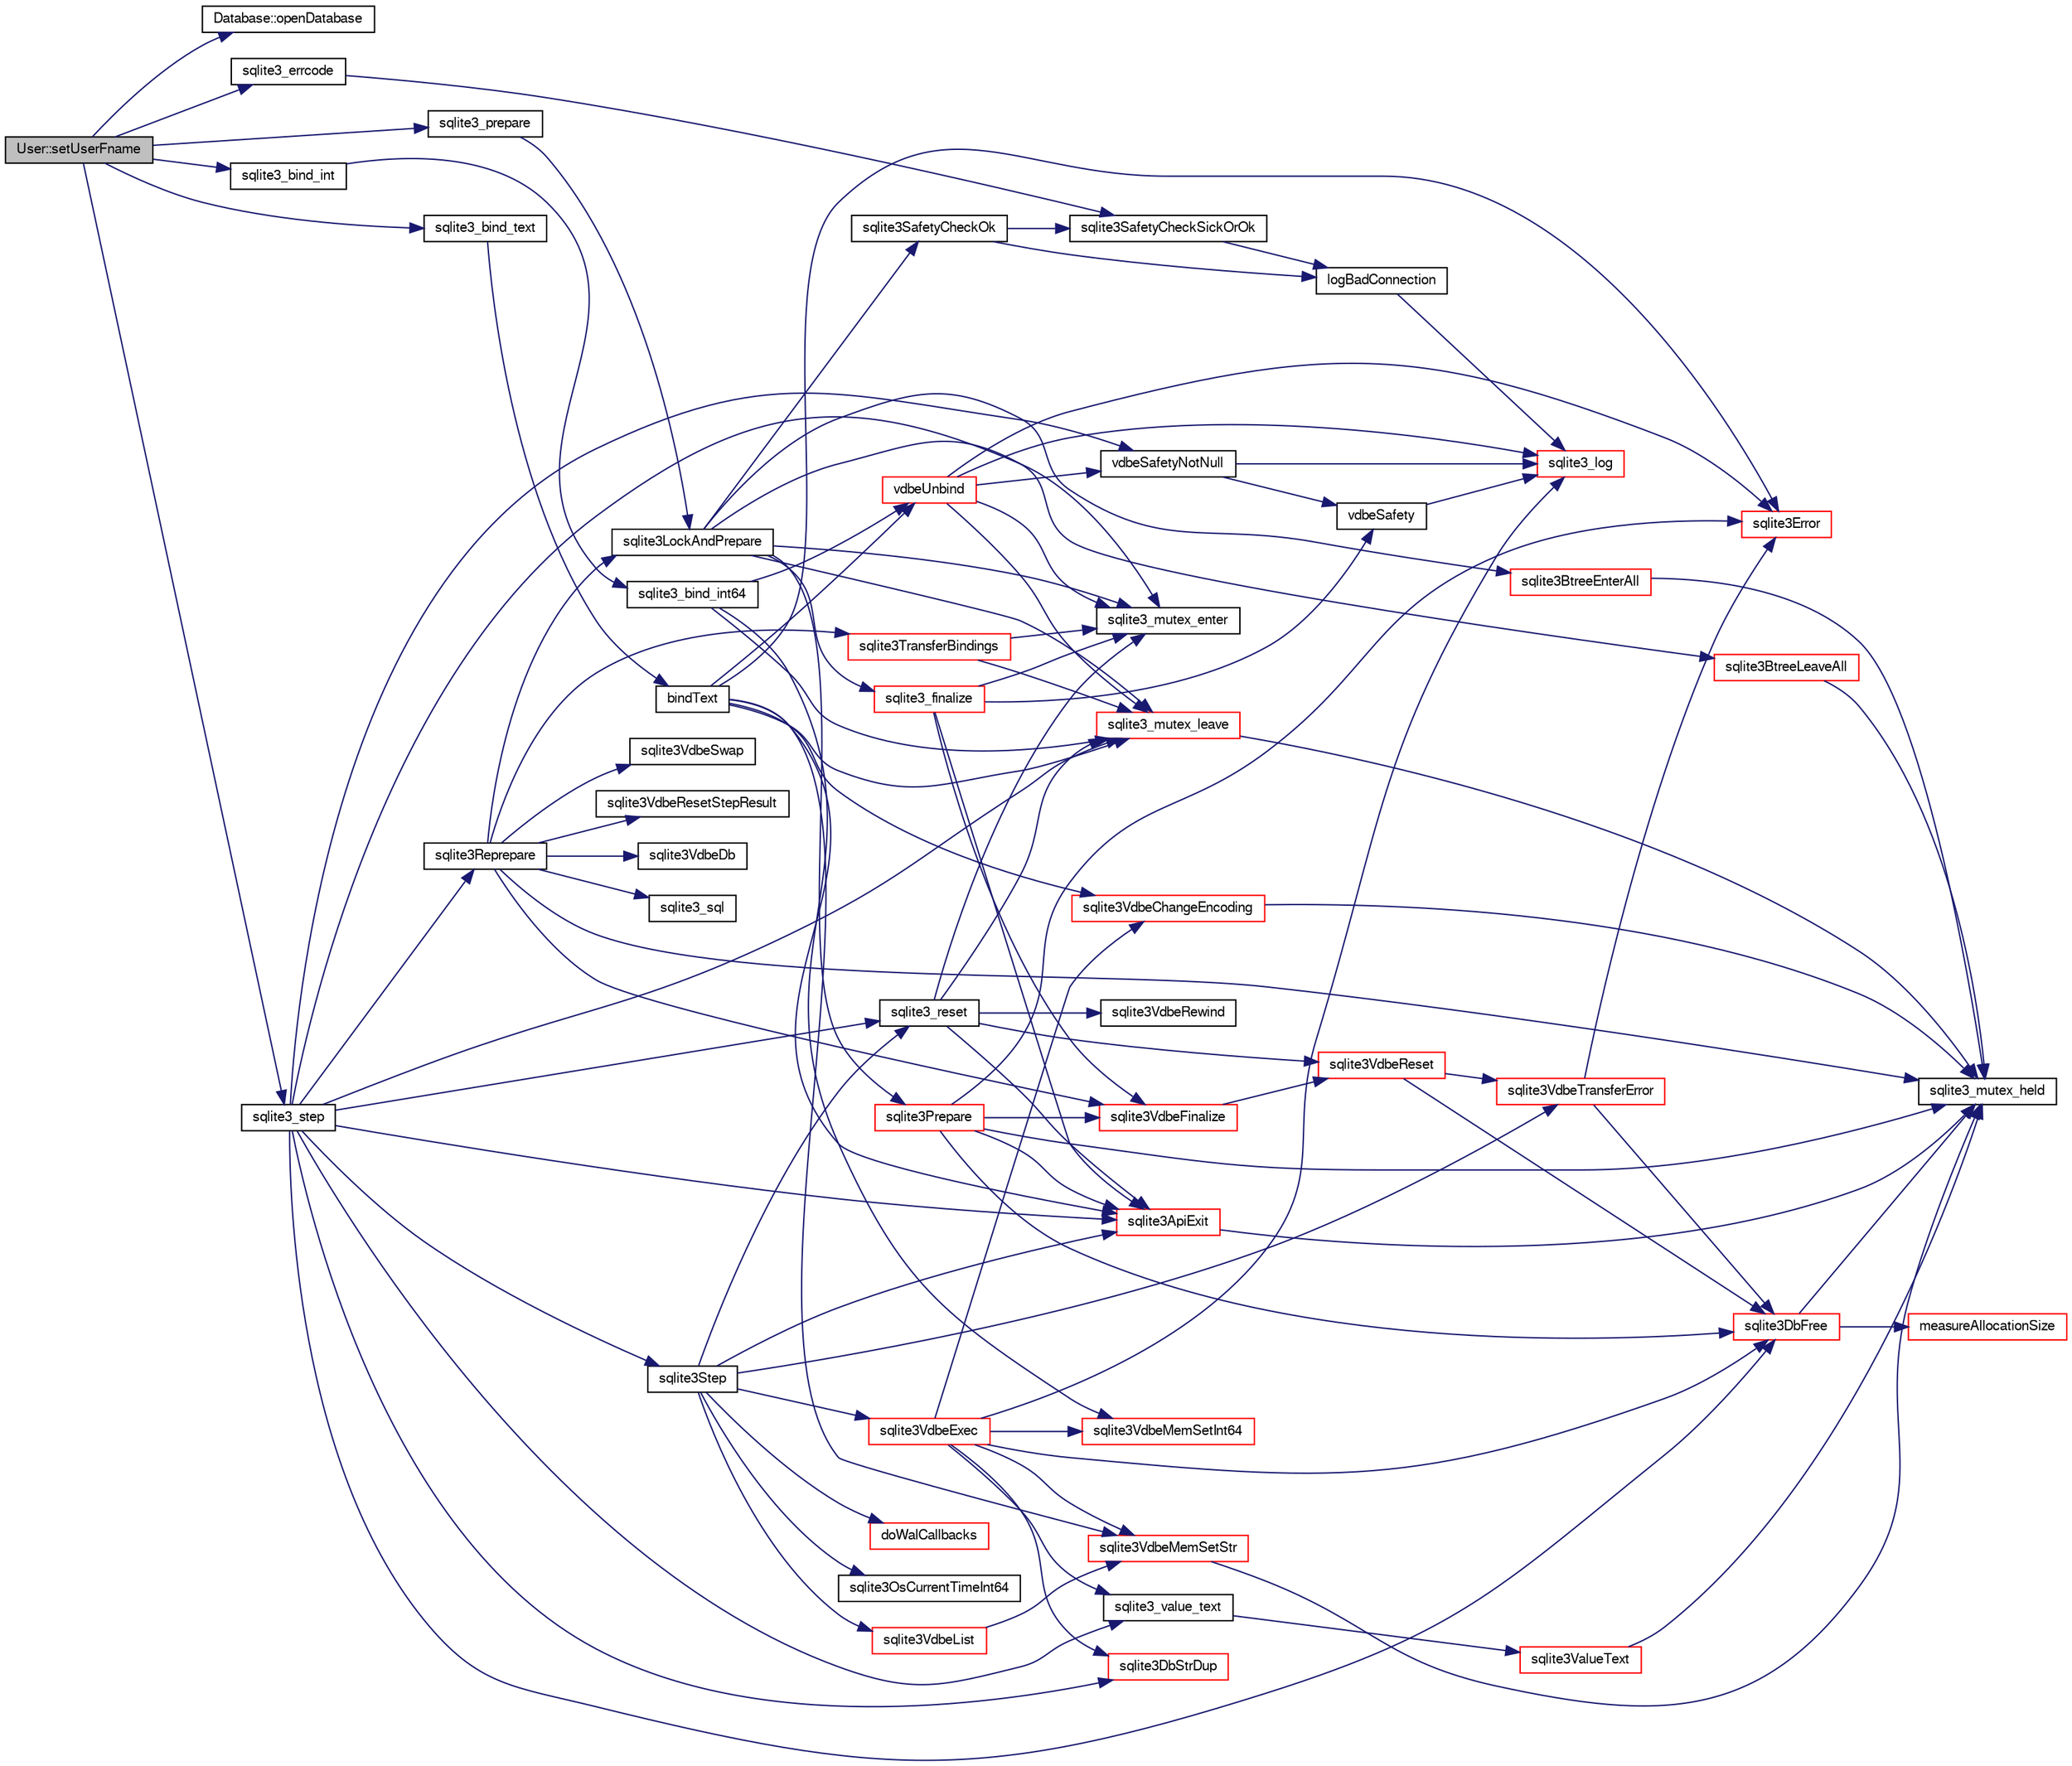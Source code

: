digraph "User::setUserFname"
{
  edge [fontname="FreeSans",fontsize="10",labelfontname="FreeSans",labelfontsize="10"];
  node [fontname="FreeSans",fontsize="10",shape=record];
  rankdir="LR";
  Node1944 [label="User::setUserFname",height=0.2,width=0.4,color="black", fillcolor="grey75", style="filled", fontcolor="black"];
  Node1944 -> Node1945 [color="midnightblue",fontsize="10",style="solid",fontname="FreeSans"];
  Node1945 [label="Database::openDatabase",height=0.2,width=0.4,color="black", fillcolor="white", style="filled",URL="$classDatabase.html#aef36ad74d0bf64a091206dba2e27a54e"];
  Node1944 -> Node1946 [color="midnightblue",fontsize="10",style="solid",fontname="FreeSans"];
  Node1946 [label="sqlite3_prepare",height=0.2,width=0.4,color="black", fillcolor="white", style="filled",URL="$sqlite3_8c.html#a8c39e7b9dbeff01f0a399b46d4b29f1c"];
  Node1946 -> Node1947 [color="midnightblue",fontsize="10",style="solid",fontname="FreeSans"];
  Node1947 [label="sqlite3LockAndPrepare",height=0.2,width=0.4,color="black", fillcolor="white", style="filled",URL="$sqlite3_8c.html#a5db1ec5589aa2b02c6d979211a8789bd"];
  Node1947 -> Node1948 [color="midnightblue",fontsize="10",style="solid",fontname="FreeSans"];
  Node1948 [label="sqlite3SafetyCheckOk",height=0.2,width=0.4,color="black", fillcolor="white", style="filled",URL="$sqlite3_8c.html#ab15308423296d719d75dca4c0ef182a7"];
  Node1948 -> Node1949 [color="midnightblue",fontsize="10",style="solid",fontname="FreeSans"];
  Node1949 [label="logBadConnection",height=0.2,width=0.4,color="black", fillcolor="white", style="filled",URL="$sqlite3_8c.html#a8aa249fac852b22bb1227e2bc2921f11"];
  Node1949 -> Node1950 [color="midnightblue",fontsize="10",style="solid",fontname="FreeSans"];
  Node1950 [label="sqlite3_log",height=0.2,width=0.4,color="red", fillcolor="white", style="filled",URL="$sqlite3_8c.html#a298c9699bf9c143662c6b1fec4b2dc3b"];
  Node1948 -> Node2232 [color="midnightblue",fontsize="10",style="solid",fontname="FreeSans"];
  Node2232 [label="sqlite3SafetyCheckSickOrOk",height=0.2,width=0.4,color="black", fillcolor="white", style="filled",URL="$sqlite3_8c.html#ac1fff729aec147d9825a4930042a626b"];
  Node2232 -> Node1949 [color="midnightblue",fontsize="10",style="solid",fontname="FreeSans"];
  Node1947 -> Node1966 [color="midnightblue",fontsize="10",style="solid",fontname="FreeSans"];
  Node1966 [label="sqlite3_mutex_enter",height=0.2,width=0.4,color="black", fillcolor="white", style="filled",URL="$sqlite3_8c.html#a1c12cde690bd89f104de5cbad12a6bf5"];
  Node1947 -> Node2233 [color="midnightblue",fontsize="10",style="solid",fontname="FreeSans"];
  Node2233 [label="sqlite3BtreeEnterAll",height=0.2,width=0.4,color="red", fillcolor="white", style="filled",URL="$sqlite3_8c.html#a7e8c5e623a61d322d3622c3e6202d735"];
  Node2233 -> Node1960 [color="midnightblue",fontsize="10",style="solid",fontname="FreeSans"];
  Node1960 [label="sqlite3_mutex_held",height=0.2,width=0.4,color="black", fillcolor="white", style="filled",URL="$sqlite3_8c.html#acf77da68932b6bc163c5e68547ecc3e7"];
  Node1947 -> Node2239 [color="midnightblue",fontsize="10",style="solid",fontname="FreeSans"];
  Node2239 [label="sqlite3Prepare",height=0.2,width=0.4,color="red", fillcolor="white", style="filled",URL="$sqlite3_8c.html#acb25890858d0bf4b12eb7aae569f0c7b"];
  Node2239 -> Node1960 [color="midnightblue",fontsize="10",style="solid",fontname="FreeSans"];
  Node2239 -> Node2164 [color="midnightblue",fontsize="10",style="solid",fontname="FreeSans"];
  Node2164 [label="sqlite3ApiExit",height=0.2,width=0.4,color="red", fillcolor="white", style="filled",URL="$sqlite3_8c.html#ae5a967ec6172298db98b6090bbd1dd9b"];
  Node2164 -> Node1960 [color="midnightblue",fontsize="10",style="solid",fontname="FreeSans"];
  Node2239 -> Node1959 [color="midnightblue",fontsize="10",style="solid",fontname="FreeSans"];
  Node1959 [label="sqlite3DbFree",height=0.2,width=0.4,color="red", fillcolor="white", style="filled",URL="$sqlite3_8c.html#ac70ab821a6607b4a1b909582dc37a069"];
  Node1959 -> Node1960 [color="midnightblue",fontsize="10",style="solid",fontname="FreeSans"];
  Node1959 -> Node1961 [color="midnightblue",fontsize="10",style="solid",fontname="FreeSans"];
  Node1961 [label="measureAllocationSize",height=0.2,width=0.4,color="red", fillcolor="white", style="filled",URL="$sqlite3_8c.html#a45731e644a22fdb756e2b6337224217a"];
  Node2239 -> Node2784 [color="midnightblue",fontsize="10",style="solid",fontname="FreeSans"];
  Node2784 [label="sqlite3VdbeFinalize",height=0.2,width=0.4,color="red", fillcolor="white", style="filled",URL="$sqlite3_8c.html#af81e0c8d03b71610d3a826469f67bbd4"];
  Node2784 -> Node2280 [color="midnightblue",fontsize="10",style="solid",fontname="FreeSans"];
  Node2280 [label="sqlite3VdbeReset",height=0.2,width=0.4,color="red", fillcolor="white", style="filled",URL="$sqlite3_8c.html#a315a913742f7267f90d46d41446353b1"];
  Node2280 -> Node2578 [color="midnightblue",fontsize="10",style="solid",fontname="FreeSans"];
  Node2578 [label="sqlite3VdbeTransferError",height=0.2,width=0.4,color="red", fillcolor="white", style="filled",URL="$sqlite3_8c.html#aaf4a567b51602bb6d7bb150e6c72de69"];
  Node2578 -> Node2166 [color="midnightblue",fontsize="10",style="solid",fontname="FreeSans"];
  Node2166 [label="sqlite3Error",height=0.2,width=0.4,color="red", fillcolor="white", style="filled",URL="$sqlite3_8c.html#a4ba5e8be78db50d5538dcaa45bcf74d3"];
  Node2578 -> Node1959 [color="midnightblue",fontsize="10",style="solid",fontname="FreeSans"];
  Node2280 -> Node1959 [color="midnightblue",fontsize="10",style="solid",fontname="FreeSans"];
  Node2239 -> Node2166 [color="midnightblue",fontsize="10",style="solid",fontname="FreeSans"];
  Node1947 -> Node2796 [color="midnightblue",fontsize="10",style="solid",fontname="FreeSans"];
  Node2796 [label="sqlite3_finalize",height=0.2,width=0.4,color="red", fillcolor="white", style="filled",URL="$sqlite3_8c.html#a801195c0f771d40bb4be1e40f3b88945"];
  Node2796 -> Node2277 [color="midnightblue",fontsize="10",style="solid",fontname="FreeSans"];
  Node2277 [label="vdbeSafety",height=0.2,width=0.4,color="black", fillcolor="white", style="filled",URL="$sqlite3_8c.html#ad376f1aa66b2801fa8fb2fb134f370fd"];
  Node2277 -> Node1950 [color="midnightblue",fontsize="10",style="solid",fontname="FreeSans"];
  Node2796 -> Node1966 [color="midnightblue",fontsize="10",style="solid",fontname="FreeSans"];
  Node2796 -> Node2784 [color="midnightblue",fontsize="10",style="solid",fontname="FreeSans"];
  Node2796 -> Node2164 [color="midnightblue",fontsize="10",style="solid",fontname="FreeSans"];
  Node1947 -> Node2500 [color="midnightblue",fontsize="10",style="solid",fontname="FreeSans"];
  Node2500 [label="sqlite3BtreeLeaveAll",height=0.2,width=0.4,color="red", fillcolor="white", style="filled",URL="$sqlite3_8c.html#a282e5f429eee8e0aebc7d18068ebccd2"];
  Node2500 -> Node1960 [color="midnightblue",fontsize="10",style="solid",fontname="FreeSans"];
  Node1947 -> Node1968 [color="midnightblue",fontsize="10",style="solid",fontname="FreeSans"];
  Node1968 [label="sqlite3_mutex_leave",height=0.2,width=0.4,color="red", fillcolor="white", style="filled",URL="$sqlite3_8c.html#a5838d235601dbd3c1fa993555c6bcc93"];
  Node1968 -> Node1960 [color="midnightblue",fontsize="10",style="solid",fontname="FreeSans"];
  Node1944 -> Node2845 [color="midnightblue",fontsize="10",style="solid",fontname="FreeSans"];
  Node2845 [label="sqlite3_errcode",height=0.2,width=0.4,color="black", fillcolor="white", style="filled",URL="$sqlite3_8c.html#a79bd13f5c8b7a6ccc6fd76fc7fc2104c"];
  Node2845 -> Node2232 [color="midnightblue",fontsize="10",style="solid",fontname="FreeSans"];
  Node1944 -> Node2900 [color="midnightblue",fontsize="10",style="solid",fontname="FreeSans"];
  Node2900 [label="sqlite3_bind_text",height=0.2,width=0.4,color="black", fillcolor="white", style="filled",URL="$sqlite3_8c.html#a7f416198db2464a6c96a4ef679d19b1f"];
  Node2900 -> Node2901 [color="midnightblue",fontsize="10",style="solid",fontname="FreeSans"];
  Node2901 [label="bindText",height=0.2,width=0.4,color="black", fillcolor="white", style="filled",URL="$sqlite3_8c.html#acdec2c68ea6b14a08bcfea9cfd32b2f2"];
  Node2901 -> Node2902 [color="midnightblue",fontsize="10",style="solid",fontname="FreeSans"];
  Node2902 [label="vdbeUnbind",height=0.2,width=0.4,color="red", fillcolor="white", style="filled",URL="$sqlite3_8c.html#ae3ca3d8a878660305a0efd0c73c9f064"];
  Node2902 -> Node2276 [color="midnightblue",fontsize="10",style="solid",fontname="FreeSans"];
  Node2276 [label="vdbeSafetyNotNull",height=0.2,width=0.4,color="black", fillcolor="white", style="filled",URL="$sqlite3_8c.html#a018448275e86f09d8af8033cec4cafdf"];
  Node2276 -> Node1950 [color="midnightblue",fontsize="10",style="solid",fontname="FreeSans"];
  Node2276 -> Node2277 [color="midnightblue",fontsize="10",style="solid",fontname="FreeSans"];
  Node2902 -> Node1966 [color="midnightblue",fontsize="10",style="solid",fontname="FreeSans"];
  Node2902 -> Node2166 [color="midnightblue",fontsize="10",style="solid",fontname="FreeSans"];
  Node2902 -> Node1968 [color="midnightblue",fontsize="10",style="solid",fontname="FreeSans"];
  Node2902 -> Node1950 [color="midnightblue",fontsize="10",style="solid",fontname="FreeSans"];
  Node2901 -> Node2068 [color="midnightblue",fontsize="10",style="solid",fontname="FreeSans"];
  Node2068 [label="sqlite3VdbeMemSetStr",height=0.2,width=0.4,color="red", fillcolor="white", style="filled",URL="$sqlite3_8c.html#a9697bec7c3b512483638ea3646191d7d"];
  Node2068 -> Node1960 [color="midnightblue",fontsize="10",style="solid",fontname="FreeSans"];
  Node2901 -> Node2051 [color="midnightblue",fontsize="10",style="solid",fontname="FreeSans"];
  Node2051 [label="sqlite3VdbeChangeEncoding",height=0.2,width=0.4,color="red", fillcolor="white", style="filled",URL="$sqlite3_8c.html#aa7cf8e488bf8cf9ec18528f52a40de31"];
  Node2051 -> Node1960 [color="midnightblue",fontsize="10",style="solid",fontname="FreeSans"];
  Node2901 -> Node2166 [color="midnightblue",fontsize="10",style="solid",fontname="FreeSans"];
  Node2901 -> Node2164 [color="midnightblue",fontsize="10",style="solid",fontname="FreeSans"];
  Node2901 -> Node1968 [color="midnightblue",fontsize="10",style="solid",fontname="FreeSans"];
  Node1944 -> Node2903 [color="midnightblue",fontsize="10",style="solid",fontname="FreeSans"];
  Node2903 [label="sqlite3_bind_int",height=0.2,width=0.4,color="black", fillcolor="white", style="filled",URL="$sqlite3_8c.html#aa6d5cc21ec0004b2e0bdce3395590aad"];
  Node2903 -> Node2904 [color="midnightblue",fontsize="10",style="solid",fontname="FreeSans"];
  Node2904 [label="sqlite3_bind_int64",height=0.2,width=0.4,color="black", fillcolor="white", style="filled",URL="$sqlite3_8c.html#af77e2729923f2621852202e1c23788c6"];
  Node2904 -> Node2902 [color="midnightblue",fontsize="10",style="solid",fontname="FreeSans"];
  Node2904 -> Node2091 [color="midnightblue",fontsize="10",style="solid",fontname="FreeSans"];
  Node2091 [label="sqlite3VdbeMemSetInt64",height=0.2,width=0.4,color="red", fillcolor="white", style="filled",URL="$sqlite3_8c.html#a57c5843cac8f6180ee994267a23f86a3"];
  Node2904 -> Node1968 [color="midnightblue",fontsize="10",style="solid",fontname="FreeSans"];
  Node1944 -> Node2275 [color="midnightblue",fontsize="10",style="solid",fontname="FreeSans"];
  Node2275 [label="sqlite3_step",height=0.2,width=0.4,color="black", fillcolor="white", style="filled",URL="$sqlite3_8c.html#ac1e491ce36b7471eb28387f7d3c74334"];
  Node2275 -> Node2276 [color="midnightblue",fontsize="10",style="solid",fontname="FreeSans"];
  Node2275 -> Node1966 [color="midnightblue",fontsize="10",style="solid",fontname="FreeSans"];
  Node2275 -> Node2278 [color="midnightblue",fontsize="10",style="solid",fontname="FreeSans"];
  Node2278 [label="sqlite3Step",height=0.2,width=0.4,color="black", fillcolor="white", style="filled",URL="$sqlite3_8c.html#a3f2872e873e2758a4beedad1d5113554"];
  Node2278 -> Node2279 [color="midnightblue",fontsize="10",style="solid",fontname="FreeSans"];
  Node2279 [label="sqlite3_reset",height=0.2,width=0.4,color="black", fillcolor="white", style="filled",URL="$sqlite3_8c.html#a758efebc2e95694959ab0e74b397984c"];
  Node2279 -> Node1966 [color="midnightblue",fontsize="10",style="solid",fontname="FreeSans"];
  Node2279 -> Node2280 [color="midnightblue",fontsize="10",style="solid",fontname="FreeSans"];
  Node2279 -> Node2583 [color="midnightblue",fontsize="10",style="solid",fontname="FreeSans"];
  Node2583 [label="sqlite3VdbeRewind",height=0.2,width=0.4,color="black", fillcolor="white", style="filled",URL="$sqlite3_8c.html#ac2109d6ef272c796bd8881a430bc1052"];
  Node2279 -> Node2164 [color="midnightblue",fontsize="10",style="solid",fontname="FreeSans"];
  Node2279 -> Node1968 [color="midnightblue",fontsize="10",style="solid",fontname="FreeSans"];
  Node2278 -> Node2188 [color="midnightblue",fontsize="10",style="solid",fontname="FreeSans"];
  Node2188 [label="sqlite3OsCurrentTimeInt64",height=0.2,width=0.4,color="black", fillcolor="white", style="filled",URL="$sqlite3_8c.html#a8fba11754c83b89782ef18af266f5ec2"];
  Node2278 -> Node2584 [color="midnightblue",fontsize="10",style="solid",fontname="FreeSans"];
  Node2584 [label="sqlite3VdbeList",height=0.2,width=0.4,color="red", fillcolor="white", style="filled",URL="$sqlite3_8c.html#a61f5dfb765135a9982025bab8944f7fd"];
  Node2584 -> Node2068 [color="midnightblue",fontsize="10",style="solid",fontname="FreeSans"];
  Node2278 -> Node2586 [color="midnightblue",fontsize="10",style="solid",fontname="FreeSans"];
  Node2586 [label="sqlite3VdbeExec",height=0.2,width=0.4,color="red", fillcolor="white", style="filled",URL="$sqlite3_8c.html#a8ce40a614bdc56719c4d642b1e4dfb21"];
  Node2586 -> Node1950 [color="midnightblue",fontsize="10",style="solid",fontname="FreeSans"];
  Node2586 -> Node2068 [color="midnightblue",fontsize="10",style="solid",fontname="FreeSans"];
  Node2586 -> Node2051 [color="midnightblue",fontsize="10",style="solid",fontname="FreeSans"];
  Node2586 -> Node1959 [color="midnightblue",fontsize="10",style="solid",fontname="FreeSans"];
  Node2586 -> Node2091 [color="midnightblue",fontsize="10",style="solid",fontname="FreeSans"];
  Node2586 -> Node2041 [color="midnightblue",fontsize="10",style="solid",fontname="FreeSans"];
  Node2041 [label="sqlite3_value_text",height=0.2,width=0.4,color="black", fillcolor="white", style="filled",URL="$sqlite3_8c.html#aef2ace3239e6dd59c74110faa70f8171"];
  Node2041 -> Node2042 [color="midnightblue",fontsize="10",style="solid",fontname="FreeSans"];
  Node2042 [label="sqlite3ValueText",height=0.2,width=0.4,color="red", fillcolor="white", style="filled",URL="$sqlite3_8c.html#ad567a94e52d1adf81f4857fdba00a59b"];
  Node2042 -> Node1960 [color="midnightblue",fontsize="10",style="solid",fontname="FreeSans"];
  Node2586 -> Node2511 [color="midnightblue",fontsize="10",style="solid",fontname="FreeSans"];
  Node2511 [label="sqlite3DbStrDup",height=0.2,width=0.4,color="red", fillcolor="white", style="filled",URL="$sqlite3_8c.html#a0ec4772ee6de7316ecd1e6cabb1beeef"];
  Node2278 -> Node2878 [color="midnightblue",fontsize="10",style="solid",fontname="FreeSans"];
  Node2878 [label="doWalCallbacks",height=0.2,width=0.4,color="red", fillcolor="white", style="filled",URL="$sqlite3_8c.html#a001bcb6c83dac39b83d3a95e1f6194d1"];
  Node2278 -> Node2164 [color="midnightblue",fontsize="10",style="solid",fontname="FreeSans"];
  Node2278 -> Node2578 [color="midnightblue",fontsize="10",style="solid",fontname="FreeSans"];
  Node2275 -> Node2881 [color="midnightblue",fontsize="10",style="solid",fontname="FreeSans"];
  Node2881 [label="sqlite3Reprepare",height=0.2,width=0.4,color="black", fillcolor="white", style="filled",URL="$sqlite3_8c.html#a7e2f7299cc947d07e782f6ac561fa937"];
  Node2881 -> Node1960 [color="midnightblue",fontsize="10",style="solid",fontname="FreeSans"];
  Node2881 -> Node2882 [color="midnightblue",fontsize="10",style="solid",fontname="FreeSans"];
  Node2882 [label="sqlite3VdbeDb",height=0.2,width=0.4,color="black", fillcolor="white", style="filled",URL="$sqlite3_8c.html#a6cb1b36e2823fc3eff25dc162f71f28b"];
  Node2881 -> Node2883 [color="midnightblue",fontsize="10",style="solid",fontname="FreeSans"];
  Node2883 [label="sqlite3_sql",height=0.2,width=0.4,color="black", fillcolor="white", style="filled",URL="$sqlite3_8c.html#a5a8d6a88cd06c29ea28bfbdf85f2d4dc"];
  Node2881 -> Node1947 [color="midnightblue",fontsize="10",style="solid",fontname="FreeSans"];
  Node2881 -> Node2884 [color="midnightblue",fontsize="10",style="solid",fontname="FreeSans"];
  Node2884 [label="sqlite3VdbeSwap",height=0.2,width=0.4,color="black", fillcolor="white", style="filled",URL="$sqlite3_8c.html#ae65b43cc845b600cd9c8bdead9843b28"];
  Node2881 -> Node2885 [color="midnightblue",fontsize="10",style="solid",fontname="FreeSans"];
  Node2885 [label="sqlite3TransferBindings",height=0.2,width=0.4,color="red", fillcolor="white", style="filled",URL="$sqlite3_8c.html#a9158a497436de1e5aa7067e4daf18d8e"];
  Node2885 -> Node1966 [color="midnightblue",fontsize="10",style="solid",fontname="FreeSans"];
  Node2885 -> Node1968 [color="midnightblue",fontsize="10",style="solid",fontname="FreeSans"];
  Node2881 -> Node2886 [color="midnightblue",fontsize="10",style="solid",fontname="FreeSans"];
  Node2886 [label="sqlite3VdbeResetStepResult",height=0.2,width=0.4,color="black", fillcolor="white", style="filled",URL="$sqlite3_8c.html#ad24b39129d843f753039e272999669a6"];
  Node2881 -> Node2784 [color="midnightblue",fontsize="10",style="solid",fontname="FreeSans"];
  Node2275 -> Node2279 [color="midnightblue",fontsize="10",style="solid",fontname="FreeSans"];
  Node2275 -> Node2041 [color="midnightblue",fontsize="10",style="solid",fontname="FreeSans"];
  Node2275 -> Node1959 [color="midnightblue",fontsize="10",style="solid",fontname="FreeSans"];
  Node2275 -> Node2511 [color="midnightblue",fontsize="10",style="solid",fontname="FreeSans"];
  Node2275 -> Node2164 [color="midnightblue",fontsize="10",style="solid",fontname="FreeSans"];
  Node2275 -> Node1968 [color="midnightblue",fontsize="10",style="solid",fontname="FreeSans"];
}
